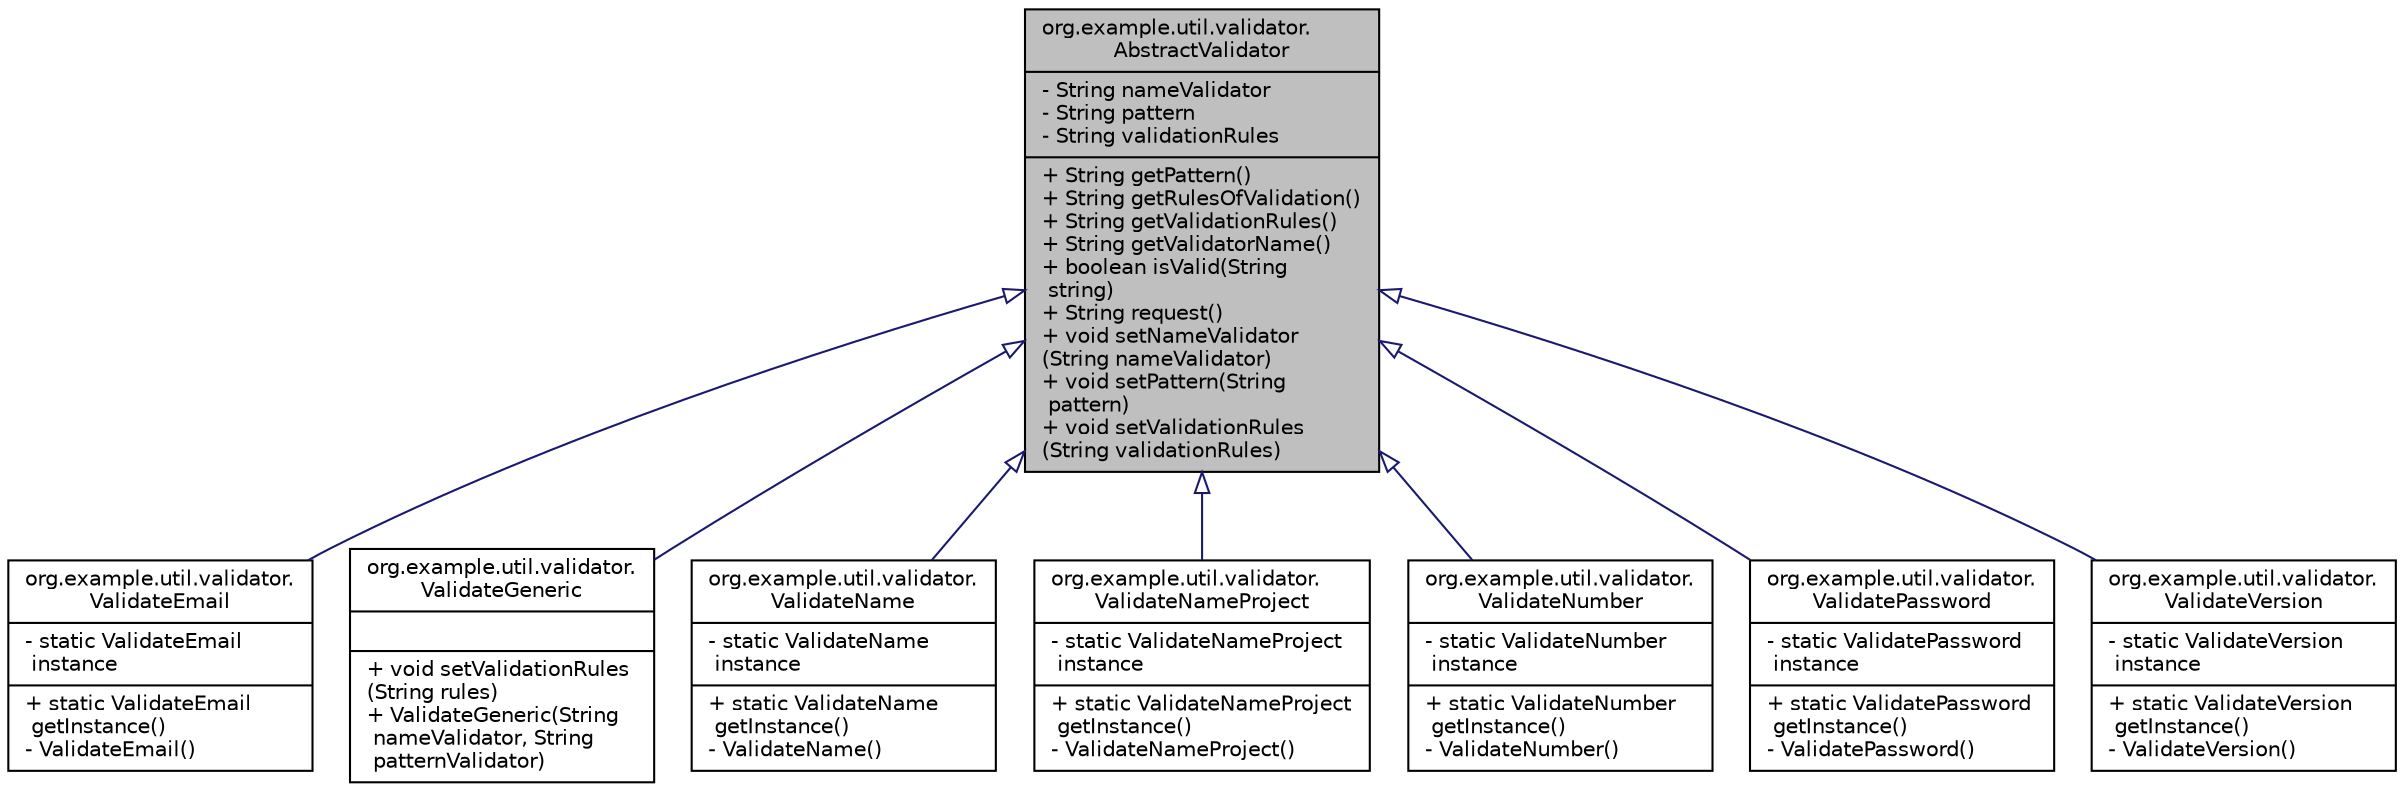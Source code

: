 digraph "org.example.util.validator.AbstractValidator"
{
 // LATEX_PDF_SIZE
  edge [fontname="Helvetica",fontsize="10",labelfontname="Helvetica",labelfontsize="10"];
  node [fontname="Helvetica",fontsize="10",shape=record];
  Node1 [label="{org.example.util.validator.\lAbstractValidator\n|- String nameValidator\l- String pattern\l- String validationRules\l|+ String getPattern()\l+ String getRulesOfValidation()\l+ String getValidationRules()\l+ String getValidatorName()\l+ boolean isValid(String\l string)\l+ String request()\l+ void setNameValidator\l(String nameValidator)\l+ void setPattern(String\l pattern)\l+ void setValidationRules\l(String validationRules)\l}",height=0.2,width=0.4,color="black", fillcolor="grey75", style="filled", fontcolor="black",tooltip="Questa interfaccia permette la validazione di una Stringa con l' elemento oggetto della classe."];
  Node1 -> Node2 [dir="back",color="midnightblue",fontsize="10",style="solid",arrowtail="onormal",fontname="Helvetica"];
  Node2 [label="{org.example.util.validator.\lValidateEmail\n|- static ValidateEmail\l instance\l|+ static ValidateEmail\l getInstance()\l-  ValidateEmail()\l}",height=0.2,width=0.4,color="black", fillcolor="white", style="filled",URL="$db/db6/a00074.html",tooltip="The type Validate email."];
  Node1 -> Node3 [dir="back",color="midnightblue",fontsize="10",style="solid",arrowtail="onormal",fontname="Helvetica"];
  Node3 [label="{org.example.util.validator.\lValidateGeneric\n||+ void setValidationRules\l(String rules)\l+  ValidateGeneric(String\l nameValidator, String\l patternValidator)\l}",height=0.2,width=0.4,color="black", fillcolor="white", style="filled",URL="$d9/da4/a00078.html",tooltip="Questa classe permette di validareun oggetto."];
  Node1 -> Node4 [dir="back",color="midnightblue",fontsize="10",style="solid",arrowtail="onormal",fontname="Helvetica"];
  Node4 [label="{org.example.util.validator.\lValidateName\n|- static ValidateName\l instance\l|+ static ValidateName\l getInstance()\l-  ValidateName()\l}",height=0.2,width=0.4,color="black", fillcolor="white", style="filled",URL="$d4/d63/a00082.html",tooltip="The type Validate name."];
  Node1 -> Node5 [dir="back",color="midnightblue",fontsize="10",style="solid",arrowtail="onormal",fontname="Helvetica"];
  Node5 [label="{org.example.util.validator.\lValidateNameProject\n|- static ValidateNameProject\l instance\l|+ static ValidateNameProject\l getInstance()\l-  ValidateNameProject()\l}",height=0.2,width=0.4,color="black", fillcolor="white", style="filled",URL="$da/d2a/a00086.html",tooltip="The type Validate name project."];
  Node1 -> Node6 [dir="back",color="midnightblue",fontsize="10",style="solid",arrowtail="onormal",fontname="Helvetica"];
  Node6 [label="{org.example.util.validator.\lValidateNumber\n|- static ValidateNumber\l instance\l|+ static ValidateNumber\l getInstance()\l-  ValidateNumber()\l}",height=0.2,width=0.4,color="black", fillcolor="white", style="filled",URL="$d9/dec/a00090.html",tooltip="The type Validate number."];
  Node1 -> Node7 [dir="back",color="midnightblue",fontsize="10",style="solid",arrowtail="onormal",fontname="Helvetica"];
  Node7 [label="{org.example.util.validator.\lValidatePassword\n|- static ValidatePassword\l instance\l|+ static ValidatePassword\l getInstance()\l-  ValidatePassword()\l}",height=0.2,width=0.4,color="black", fillcolor="white", style="filled",URL="$dc/d54/a00094.html",tooltip="The type Validate password."];
  Node1 -> Node8 [dir="back",color="midnightblue",fontsize="10",style="solid",arrowtail="onormal",fontname="Helvetica"];
  Node8 [label="{org.example.util.validator.\lValidateVersion\n|- static ValidateVersion\l instance\l|+ static ValidateVersion\l getInstance()\l-  ValidateVersion()\l}",height=0.2,width=0.4,color="black", fillcolor="white", style="filled",URL="$d1/d44/a00098.html",tooltip="The type Validate version."];
}
